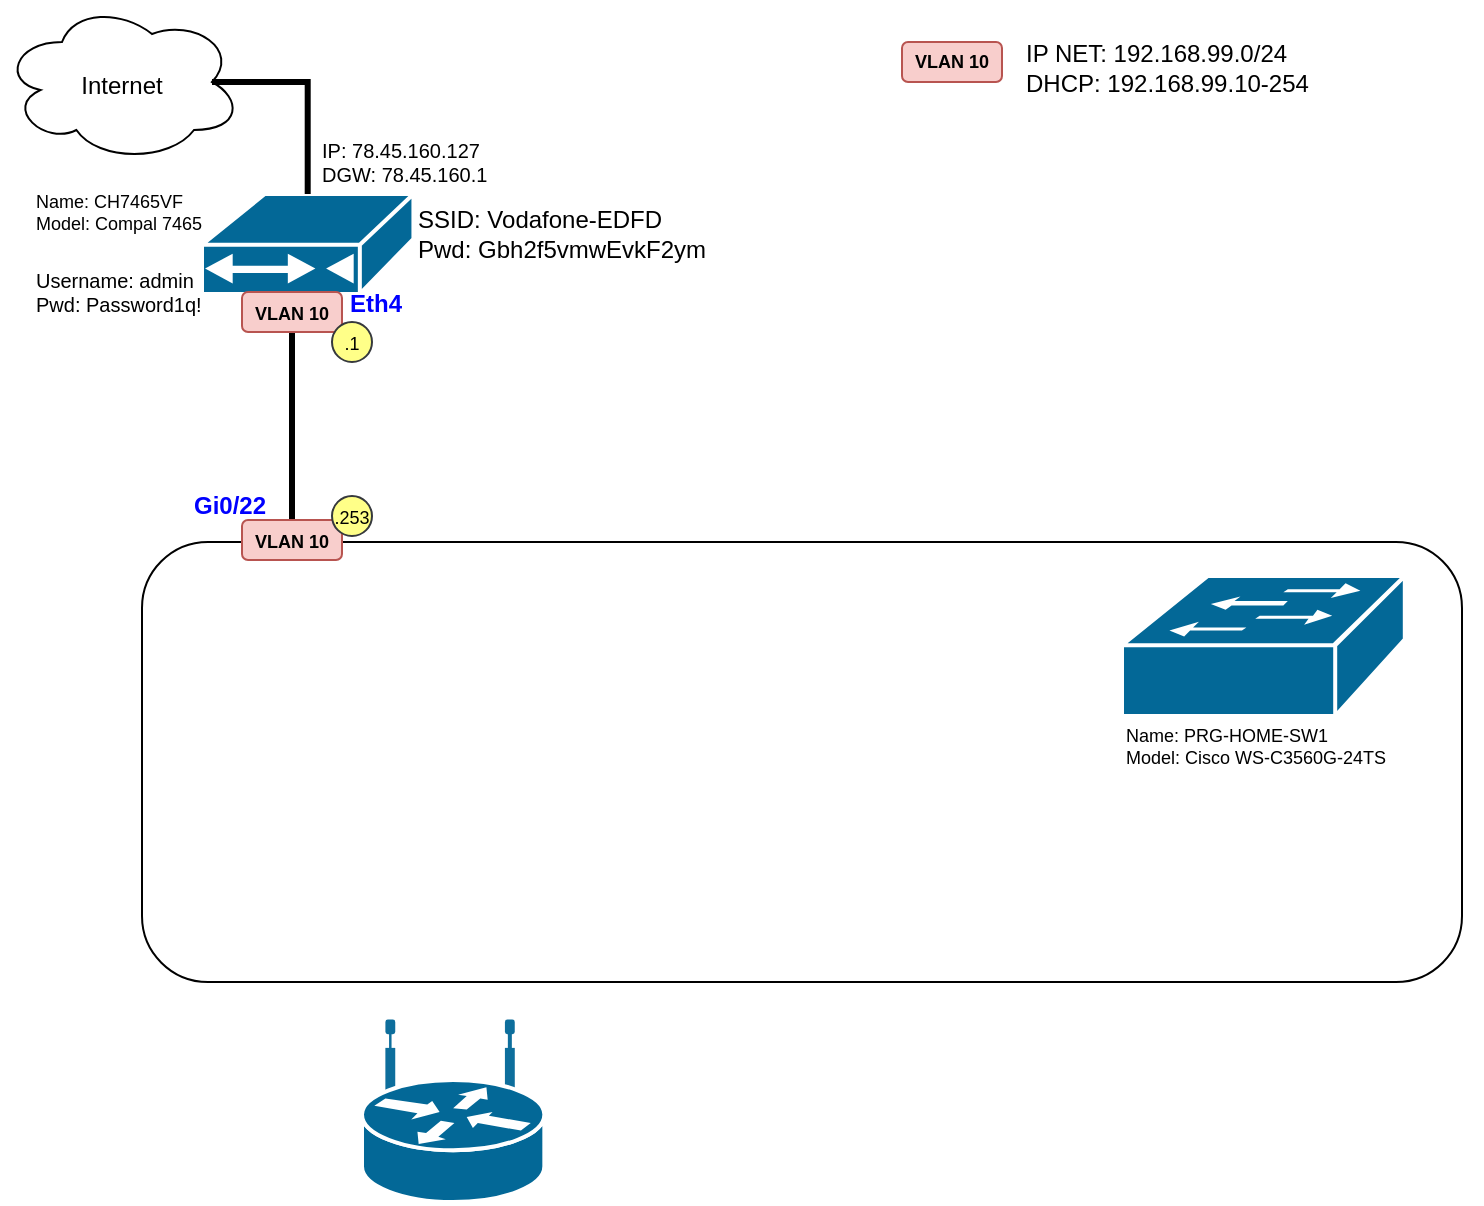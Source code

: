 <mxfile version="26.0.10">
  <diagram name="Everything" id="c37626ed-c26b-45fb-9056-f9ebc6bb27b6">
    <mxGraphModel dx="954" dy="639" grid="1" gridSize="10" guides="1" tooltips="1" connect="1" arrows="1" fold="1" page="1" pageScale="1" pageWidth="1169" pageHeight="827" background="none" math="0" shadow="0">
      <root>
        <mxCell id="0" />
        <mxCell id="1" parent="0" />
        <mxCell id="pkdH5wE8G_Pr-lmgHp1S-8" value="" style="rounded=1;whiteSpace=wrap;html=1;" vertex="1" parent="1">
          <mxGeometry x="80" y="280" width="660" height="220" as="geometry" />
        </mxCell>
        <mxCell id="pkdH5wE8G_Pr-lmgHp1S-6" value="" style="shape=mxgraph.cisco.switches.workgroup_switch;sketch=0;html=1;pointerEvents=1;dashed=0;fillColor=#036897;strokeColor=#ffffff;strokeWidth=2;verticalLabelPosition=bottom;verticalAlign=top;align=center;outlineConnect=0;" vertex="1" parent="1">
          <mxGeometry x="570" y="297" width="141.4" height="70" as="geometry" />
        </mxCell>
        <mxCell id="pkdH5wE8G_Pr-lmgHp1S-7" value="" style="shape=mxgraph.cisco.modems_and_phones.cable_modem;sketch=0;html=1;pointerEvents=1;dashed=0;fillColor=#036897;strokeColor=#ffffff;strokeWidth=2;verticalLabelPosition=bottom;verticalAlign=top;align=center;outlineConnect=0;" vertex="1" parent="1">
          <mxGeometry x="110" y="106" width="105.72" height="50" as="geometry" />
        </mxCell>
        <mxCell id="pkdH5wE8G_Pr-lmgHp1S-4" style="edgeStyle=orthogonalEdgeStyle;rounded=0;orthogonalLoop=1;jettySize=auto;html=1;exitX=0.5;exitY=1;exitDx=0;exitDy=0;entryX=0.5;entryY=0;entryDx=0;entryDy=0;strokeColor=default;endArrow=none;startFill=0;strokeWidth=3;" edge="1" parent="1" source="pkdH5wE8G_Pr-lmgHp1S-2" target="pkdH5wE8G_Pr-lmgHp1S-3">
          <mxGeometry relative="1" as="geometry" />
        </mxCell>
        <mxCell id="pkdH5wE8G_Pr-lmgHp1S-2" value="&lt;span style=&quot;font-size: 9px; font-weight: 700;&quot;&gt;VLAN 10&lt;/span&gt;" style="rounded=1;whiteSpace=wrap;html=1;fillColor=#f8cecc;strokeColor=#b85450;" vertex="1" parent="1">
          <mxGeometry x="130" y="155" width="50" height="20" as="geometry" />
        </mxCell>
        <mxCell id="pkdH5wE8G_Pr-lmgHp1S-3" value="&lt;span style=&quot;font-size: 9px; font-weight: 700;&quot;&gt;VLAN 10&lt;/span&gt;" style="rounded=1;whiteSpace=wrap;html=1;fillColor=#f8cecc;strokeColor=#b85450;" vertex="1" parent="1">
          <mxGeometry x="130" y="269" width="50" height="20" as="geometry" />
        </mxCell>
        <mxCell id="pkdH5wE8G_Pr-lmgHp1S-9" value="Name: CH7465VF&lt;div&gt;Model: Compal 7465&lt;/div&gt;" style="text;html=1;align=left;verticalAlign=middle;whiteSpace=wrap;rounded=0;fontSize=9;" vertex="1" parent="1">
          <mxGeometry x="25" y="100" width="90" height="30" as="geometry" />
        </mxCell>
        <mxCell id="pkdH5wE8G_Pr-lmgHp1S-10" value="IP: 78.45.160.127&lt;div&gt;DGW:&amp;nbsp;&lt;span style=&quot;background-color: transparent; color: light-dark(rgb(0, 0, 0), rgb(255, 255, 255));&quot;&gt;78.45.160.1&lt;/span&gt;&lt;/div&gt;" style="text;html=1;align=left;verticalAlign=middle;whiteSpace=wrap;rounded=0;fontSize=10;" vertex="1" parent="1">
          <mxGeometry x="168" y="75" width="150" height="30" as="geometry" />
        </mxCell>
        <mxCell id="pkdH5wE8G_Pr-lmgHp1S-11" value="" style="ellipse;shape=cloud;whiteSpace=wrap;html=1;" vertex="1" parent="1">
          <mxGeometry x="10" y="10" width="120" height="80" as="geometry" />
        </mxCell>
        <mxCell id="pkdH5wE8G_Pr-lmgHp1S-12" style="edgeStyle=orthogonalEdgeStyle;rounded=0;orthogonalLoop=1;jettySize=auto;html=1;entryX=0.875;entryY=0.5;entryDx=0;entryDy=0;entryPerimeter=0;endArrow=none;startFill=0;strokeWidth=3;" edge="1" parent="1" source="pkdH5wE8G_Pr-lmgHp1S-7" target="pkdH5wE8G_Pr-lmgHp1S-11">
          <mxGeometry relative="1" as="geometry">
            <Array as="points">
              <mxPoint x="163" y="50" />
            </Array>
          </mxGeometry>
        </mxCell>
        <mxCell id="pkdH5wE8G_Pr-lmgHp1S-13" value="Internet" style="text;html=1;align=center;verticalAlign=middle;whiteSpace=wrap;rounded=0;" vertex="1" parent="1">
          <mxGeometry x="40" y="37" width="60" height="30" as="geometry" />
        </mxCell>
        <mxCell id="pkdH5wE8G_Pr-lmgHp1S-14" value="SSID:&amp;nbsp;Vodafone-EDFD&lt;br&gt;&lt;div&gt;Pwd:&amp;nbsp;&lt;span style=&quot;background-color: transparent;&quot;&gt;Gbh2f5vmwEvkF2ym&lt;/span&gt;&lt;/div&gt;" style="text;html=1;align=left;verticalAlign=middle;whiteSpace=wrap;rounded=0;" vertex="1" parent="1">
          <mxGeometry x="215.72" y="111" width="150" height="30" as="geometry" />
        </mxCell>
        <mxCell id="pkdH5wE8G_Pr-lmgHp1S-15" value="Username:&amp;nbsp;admin&lt;br&gt;&lt;div&gt;Pwd:&amp;nbsp;&lt;span style=&quot;background-color: transparent;&quot;&gt;Password1q!&lt;/span&gt;&lt;/div&gt;" style="text;html=1;align=left;verticalAlign=middle;whiteSpace=wrap;rounded=0;fontSize=10;" vertex="1" parent="1">
          <mxGeometry x="25" y="140" width="85" height="30" as="geometry" />
        </mxCell>
        <mxCell id="pkdH5wE8G_Pr-lmgHp1S-16" value="IP NET: 192.168.99.0/24&lt;div&gt;DHCP:&amp;nbsp;&lt;span style=&quot;background-color: transparent; color: light-dark(rgb(0, 0, 0), rgb(255, 255, 255));&quot;&gt;192.168.99.10-254&lt;/span&gt;&lt;/div&gt;" style="text;html=1;align=left;verticalAlign=middle;whiteSpace=wrap;rounded=0;" vertex="1" parent="1">
          <mxGeometry x="520" y="28" width="150" height="30" as="geometry" />
        </mxCell>
        <mxCell id="pkdH5wE8G_Pr-lmgHp1S-17" value="VLAN 10" style="rounded=1;whiteSpace=wrap;html=1;fillColor=#f8cecc;strokeColor=#b85450;fontSize=9;fontStyle=1" vertex="1" parent="1">
          <mxGeometry x="460" y="30" width="50" height="20" as="geometry" />
        </mxCell>
        <mxCell id="pkdH5wE8G_Pr-lmgHp1S-18" value="&lt;font style=&quot;font-size: 9px;&quot;&gt;.1&lt;/font&gt;" style="ellipse;whiteSpace=wrap;html=1;fillColor=#ffff88;strokeColor=#36393d;" vertex="1" parent="1">
          <mxGeometry x="175" y="170" width="20" height="20" as="geometry" />
        </mxCell>
        <mxCell id="pkdH5wE8G_Pr-lmgHp1S-21" value="&lt;font style=&quot;font-size: 9px;&quot;&gt;.253&lt;/font&gt;" style="ellipse;whiteSpace=wrap;html=1;fillColor=#ffff88;strokeColor=#36393d;" vertex="1" parent="1">
          <mxGeometry x="175" y="257" width="20" height="20" as="geometry" />
        </mxCell>
        <mxCell id="pkdH5wE8G_Pr-lmgHp1S-23" value="Eth4" style="text;html=1;align=center;verticalAlign=middle;whiteSpace=wrap;rounded=0;fontStyle=1;fontColor=#0000FF;" vertex="1" parent="1">
          <mxGeometry x="172" y="151" width="50" height="20" as="geometry" />
        </mxCell>
        <mxCell id="pkdH5wE8G_Pr-lmgHp1S-25" value="Gi0/22" style="text;html=1;align=center;verticalAlign=middle;whiteSpace=wrap;rounded=0;fontStyle=1;fontColor=#0000FF;" vertex="1" parent="1">
          <mxGeometry x="99" y="252" width="50" height="20" as="geometry" />
        </mxCell>
        <mxCell id="pkdH5wE8G_Pr-lmgHp1S-27" value="Name: PRG-HOME-SW1&lt;div&gt;Model:&amp;nbsp;&lt;span style=&quot;background-color: transparent; color: light-dark(rgb(0, 0, 0), rgb(255, 255, 255));&quot;&gt;Cisco WS-C3560G-24TS&lt;/span&gt;&lt;/div&gt;" style="text;html=1;align=left;verticalAlign=middle;whiteSpace=wrap;rounded=0;fontSize=9;" vertex="1" parent="1">
          <mxGeometry x="570" y="367" width="180" height="30" as="geometry" />
        </mxCell>
        <mxCell id="pkdH5wE8G_Pr-lmgHp1S-28" value="" style="shape=mxgraph.cisco.routers.wireless_router;sketch=0;html=1;pointerEvents=1;dashed=0;fillColor=#036897;strokeColor=#ffffff;strokeWidth=2;verticalLabelPosition=bottom;verticalAlign=top;align=center;outlineConnect=0;" vertex="1" parent="1">
          <mxGeometry x="190" y="520" width="91.17" height="90" as="geometry" />
        </mxCell>
      </root>
    </mxGraphModel>
  </diagram>
</mxfile>
